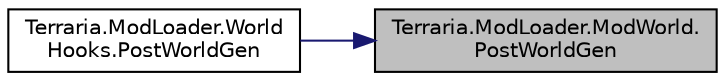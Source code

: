 digraph "Terraria.ModLoader.ModWorld.PostWorldGen"
{
 // LATEX_PDF_SIZE
  edge [fontname="Helvetica",fontsize="10",labelfontname="Helvetica",labelfontsize="10"];
  node [fontname="Helvetica",fontsize="10",shape=record];
  rankdir="RL";
  Node1 [label="Terraria.ModLoader.ModWorld.\lPostWorldGen",height=0.2,width=0.4,color="black", fillcolor="grey75", style="filled", fontcolor="black",tooltip="Use this method to place tiles in the world after world generation is complete."];
  Node1 -> Node2 [dir="back",color="midnightblue",fontsize="10",style="solid",fontname="Helvetica"];
  Node2 [label="Terraria.ModLoader.World\lHooks.PostWorldGen",height=0.2,width=0.4,color="black", fillcolor="white", style="filled",URL="$class_terraria_1_1_mod_loader_1_1_world_hooks.html#acb01c87e23c6d080a47af406bf4ea84c",tooltip=" "];
}

